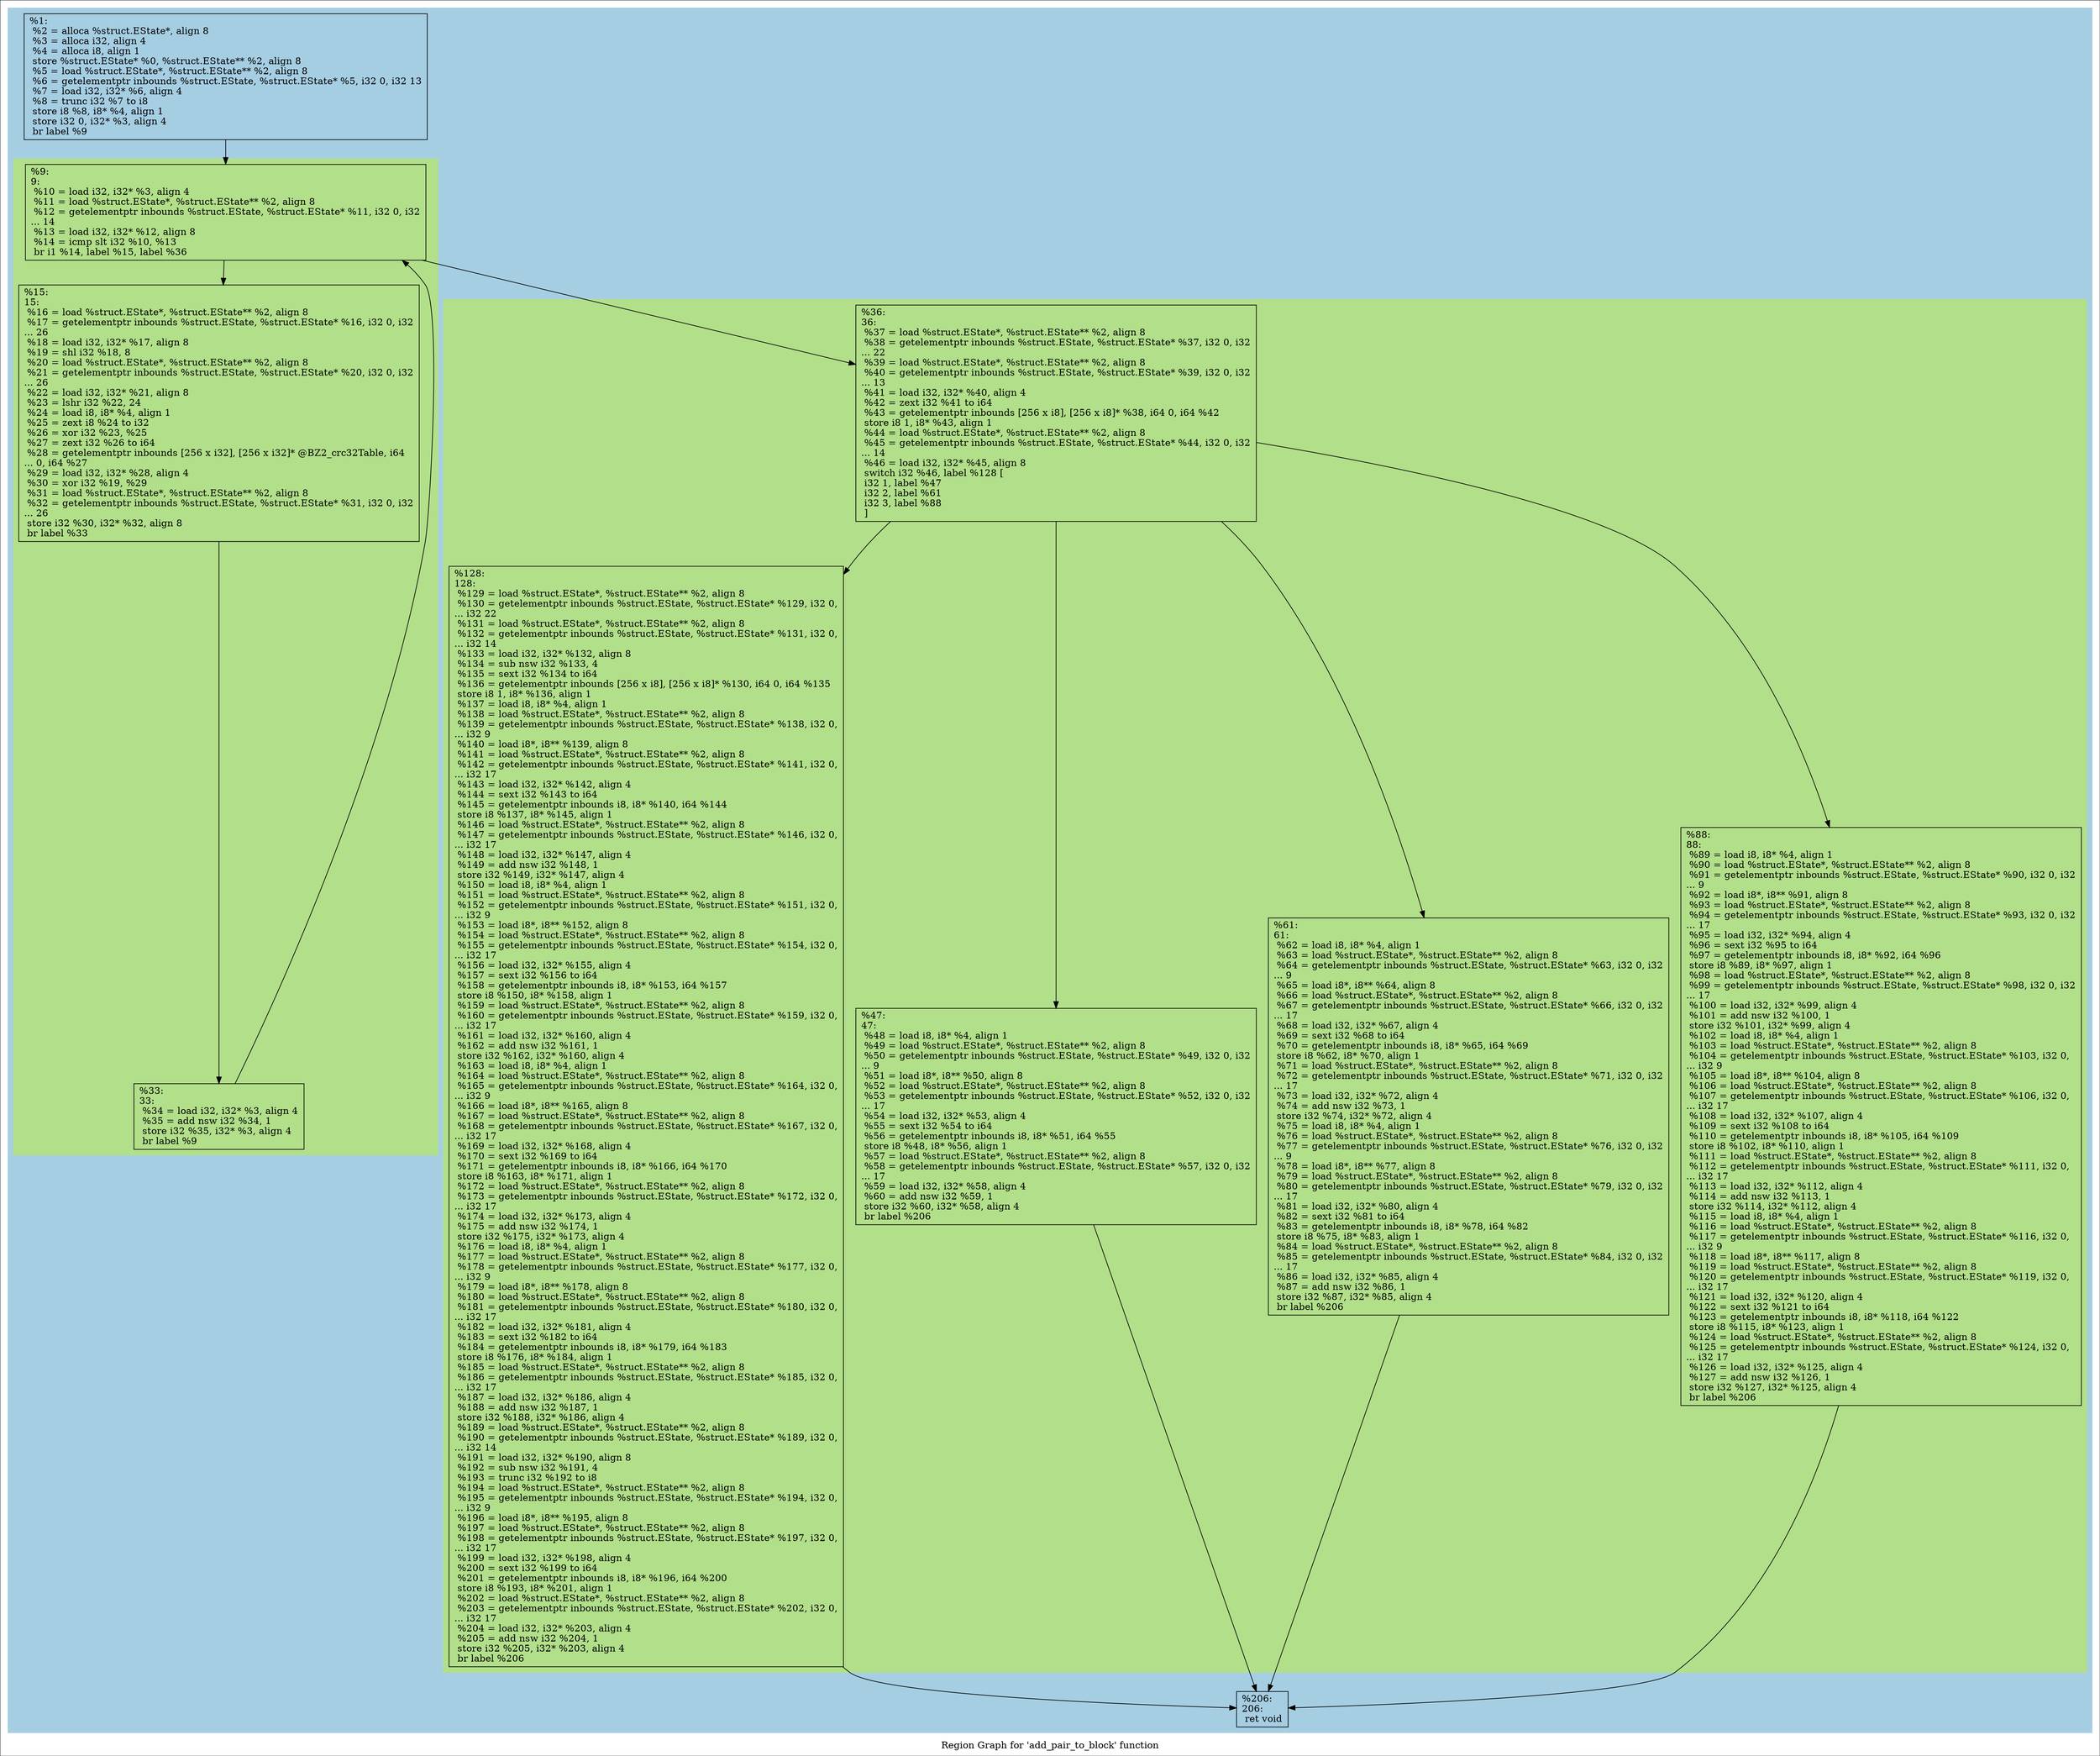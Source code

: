 digraph "Region Graph for 'add_pair_to_block' function" {
	label="Region Graph for 'add_pair_to_block' function";

	Node0xb41a20 [shape=record,label="{%1:\l  %2 = alloca %struct.EState*, align 8\l  %3 = alloca i32, align 4\l  %4 = alloca i8, align 1\l  store %struct.EState* %0, %struct.EState** %2, align 8\l  %5 = load %struct.EState*, %struct.EState** %2, align 8\l  %6 = getelementptr inbounds %struct.EState, %struct.EState* %5, i32 0, i32 13\l  %7 = load i32, i32* %6, align 4\l  %8 = trunc i32 %7 to i8\l  store i8 %8, i8* %4, align 1\l  store i32 0, i32* %3, align 4\l  br label %9\l}"];
	Node0xb41a20 -> Node0xbec750;
	Node0xbec750 [shape=record,label="{%9:\l9:                                                \l  %10 = load i32, i32* %3, align 4\l  %11 = load %struct.EState*, %struct.EState** %2, align 8\l  %12 = getelementptr inbounds %struct.EState, %struct.EState* %11, i32 0, i32\l... 14\l  %13 = load i32, i32* %12, align 8\l  %14 = icmp slt i32 %10, %13\l  br i1 %14, label %15, label %36\l}"];
	Node0xbec750 -> Node0x8c2450;
	Node0xbec750 -> Node0x8ecfb0;
	Node0x8c2450 [shape=record,label="{%15:\l15:                                               \l  %16 = load %struct.EState*, %struct.EState** %2, align 8\l  %17 = getelementptr inbounds %struct.EState, %struct.EState* %16, i32 0, i32\l... 26\l  %18 = load i32, i32* %17, align 8\l  %19 = shl i32 %18, 8\l  %20 = load %struct.EState*, %struct.EState** %2, align 8\l  %21 = getelementptr inbounds %struct.EState, %struct.EState* %20, i32 0, i32\l... 26\l  %22 = load i32, i32* %21, align 8\l  %23 = lshr i32 %22, 24\l  %24 = load i8, i8* %4, align 1\l  %25 = zext i8 %24 to i32\l  %26 = xor i32 %23, %25\l  %27 = zext i32 %26 to i64\l  %28 = getelementptr inbounds [256 x i32], [256 x i32]* @BZ2_crc32Table, i64\l... 0, i64 %27\l  %29 = load i32, i32* %28, align 4\l  %30 = xor i32 %19, %29\l  %31 = load %struct.EState*, %struct.EState** %2, align 8\l  %32 = getelementptr inbounds %struct.EState, %struct.EState* %31, i32 0, i32\l... 26\l  store i32 %30, i32* %32, align 8\l  br label %33\l}"];
	Node0x8c2450 -> Node0x8ce750;
	Node0x8ce750 [shape=record,label="{%33:\l33:                                               \l  %34 = load i32, i32* %3, align 4\l  %35 = add nsw i32 %34, 1\l  store i32 %35, i32* %3, align 4\l  br label %9\l}"];
	Node0x8ce750 -> Node0xbec750[constraint=false];
	Node0x8ecfb0 [shape=record,label="{%36:\l36:                                               \l  %37 = load %struct.EState*, %struct.EState** %2, align 8\l  %38 = getelementptr inbounds %struct.EState, %struct.EState* %37, i32 0, i32\l... 22\l  %39 = load %struct.EState*, %struct.EState** %2, align 8\l  %40 = getelementptr inbounds %struct.EState, %struct.EState* %39, i32 0, i32\l... 13\l  %41 = load i32, i32* %40, align 4\l  %42 = zext i32 %41 to i64\l  %43 = getelementptr inbounds [256 x i8], [256 x i8]* %38, i64 0, i64 %42\l  store i8 1, i8* %43, align 1\l  %44 = load %struct.EState*, %struct.EState** %2, align 8\l  %45 = getelementptr inbounds %struct.EState, %struct.EState* %44, i32 0, i32\l... 14\l  %46 = load i32, i32* %45, align 8\l  switch i32 %46, label %128 [\l    i32 1, label %47\l    i32 2, label %61\l    i32 3, label %88\l  ]\l}"];
	Node0x8ecfb0 -> Node0x8e88a0;
	Node0x8ecfb0 -> Node0x9b0600;
	Node0x8ecfb0 -> Node0xb77a50;
	Node0x8ecfb0 -> Node0xbe6940;
	Node0x8e88a0 [shape=record,label="{%128:\l128:                                              \l  %129 = load %struct.EState*, %struct.EState** %2, align 8\l  %130 = getelementptr inbounds %struct.EState, %struct.EState* %129, i32 0,\l... i32 22\l  %131 = load %struct.EState*, %struct.EState** %2, align 8\l  %132 = getelementptr inbounds %struct.EState, %struct.EState* %131, i32 0,\l... i32 14\l  %133 = load i32, i32* %132, align 8\l  %134 = sub nsw i32 %133, 4\l  %135 = sext i32 %134 to i64\l  %136 = getelementptr inbounds [256 x i8], [256 x i8]* %130, i64 0, i64 %135\l  store i8 1, i8* %136, align 1\l  %137 = load i8, i8* %4, align 1\l  %138 = load %struct.EState*, %struct.EState** %2, align 8\l  %139 = getelementptr inbounds %struct.EState, %struct.EState* %138, i32 0,\l... i32 9\l  %140 = load i8*, i8** %139, align 8\l  %141 = load %struct.EState*, %struct.EState** %2, align 8\l  %142 = getelementptr inbounds %struct.EState, %struct.EState* %141, i32 0,\l... i32 17\l  %143 = load i32, i32* %142, align 4\l  %144 = sext i32 %143 to i64\l  %145 = getelementptr inbounds i8, i8* %140, i64 %144\l  store i8 %137, i8* %145, align 1\l  %146 = load %struct.EState*, %struct.EState** %2, align 8\l  %147 = getelementptr inbounds %struct.EState, %struct.EState* %146, i32 0,\l... i32 17\l  %148 = load i32, i32* %147, align 4\l  %149 = add nsw i32 %148, 1\l  store i32 %149, i32* %147, align 4\l  %150 = load i8, i8* %4, align 1\l  %151 = load %struct.EState*, %struct.EState** %2, align 8\l  %152 = getelementptr inbounds %struct.EState, %struct.EState* %151, i32 0,\l... i32 9\l  %153 = load i8*, i8** %152, align 8\l  %154 = load %struct.EState*, %struct.EState** %2, align 8\l  %155 = getelementptr inbounds %struct.EState, %struct.EState* %154, i32 0,\l... i32 17\l  %156 = load i32, i32* %155, align 4\l  %157 = sext i32 %156 to i64\l  %158 = getelementptr inbounds i8, i8* %153, i64 %157\l  store i8 %150, i8* %158, align 1\l  %159 = load %struct.EState*, %struct.EState** %2, align 8\l  %160 = getelementptr inbounds %struct.EState, %struct.EState* %159, i32 0,\l... i32 17\l  %161 = load i32, i32* %160, align 4\l  %162 = add nsw i32 %161, 1\l  store i32 %162, i32* %160, align 4\l  %163 = load i8, i8* %4, align 1\l  %164 = load %struct.EState*, %struct.EState** %2, align 8\l  %165 = getelementptr inbounds %struct.EState, %struct.EState* %164, i32 0,\l... i32 9\l  %166 = load i8*, i8** %165, align 8\l  %167 = load %struct.EState*, %struct.EState** %2, align 8\l  %168 = getelementptr inbounds %struct.EState, %struct.EState* %167, i32 0,\l... i32 17\l  %169 = load i32, i32* %168, align 4\l  %170 = sext i32 %169 to i64\l  %171 = getelementptr inbounds i8, i8* %166, i64 %170\l  store i8 %163, i8* %171, align 1\l  %172 = load %struct.EState*, %struct.EState** %2, align 8\l  %173 = getelementptr inbounds %struct.EState, %struct.EState* %172, i32 0,\l... i32 17\l  %174 = load i32, i32* %173, align 4\l  %175 = add nsw i32 %174, 1\l  store i32 %175, i32* %173, align 4\l  %176 = load i8, i8* %4, align 1\l  %177 = load %struct.EState*, %struct.EState** %2, align 8\l  %178 = getelementptr inbounds %struct.EState, %struct.EState* %177, i32 0,\l... i32 9\l  %179 = load i8*, i8** %178, align 8\l  %180 = load %struct.EState*, %struct.EState** %2, align 8\l  %181 = getelementptr inbounds %struct.EState, %struct.EState* %180, i32 0,\l... i32 17\l  %182 = load i32, i32* %181, align 4\l  %183 = sext i32 %182 to i64\l  %184 = getelementptr inbounds i8, i8* %179, i64 %183\l  store i8 %176, i8* %184, align 1\l  %185 = load %struct.EState*, %struct.EState** %2, align 8\l  %186 = getelementptr inbounds %struct.EState, %struct.EState* %185, i32 0,\l... i32 17\l  %187 = load i32, i32* %186, align 4\l  %188 = add nsw i32 %187, 1\l  store i32 %188, i32* %186, align 4\l  %189 = load %struct.EState*, %struct.EState** %2, align 8\l  %190 = getelementptr inbounds %struct.EState, %struct.EState* %189, i32 0,\l... i32 14\l  %191 = load i32, i32* %190, align 8\l  %192 = sub nsw i32 %191, 4\l  %193 = trunc i32 %192 to i8\l  %194 = load %struct.EState*, %struct.EState** %2, align 8\l  %195 = getelementptr inbounds %struct.EState, %struct.EState* %194, i32 0,\l... i32 9\l  %196 = load i8*, i8** %195, align 8\l  %197 = load %struct.EState*, %struct.EState** %2, align 8\l  %198 = getelementptr inbounds %struct.EState, %struct.EState* %197, i32 0,\l... i32 17\l  %199 = load i32, i32* %198, align 4\l  %200 = sext i32 %199 to i64\l  %201 = getelementptr inbounds i8, i8* %196, i64 %200\l  store i8 %193, i8* %201, align 1\l  %202 = load %struct.EState*, %struct.EState** %2, align 8\l  %203 = getelementptr inbounds %struct.EState, %struct.EState* %202, i32 0,\l... i32 17\l  %204 = load i32, i32* %203, align 4\l  %205 = add nsw i32 %204, 1\l  store i32 %205, i32* %203, align 4\l  br label %206\l}"];
	Node0x8e88a0 -> Node0x9b1760;
	Node0x9b1760 [shape=record,label="{%206:\l206:                                              \l  ret void\l}"];
	Node0x9b0600 [shape=record,label="{%47:\l47:                                               \l  %48 = load i8, i8* %4, align 1\l  %49 = load %struct.EState*, %struct.EState** %2, align 8\l  %50 = getelementptr inbounds %struct.EState, %struct.EState* %49, i32 0, i32\l... 9\l  %51 = load i8*, i8** %50, align 8\l  %52 = load %struct.EState*, %struct.EState** %2, align 8\l  %53 = getelementptr inbounds %struct.EState, %struct.EState* %52, i32 0, i32\l... 17\l  %54 = load i32, i32* %53, align 4\l  %55 = sext i32 %54 to i64\l  %56 = getelementptr inbounds i8, i8* %51, i64 %55\l  store i8 %48, i8* %56, align 1\l  %57 = load %struct.EState*, %struct.EState** %2, align 8\l  %58 = getelementptr inbounds %struct.EState, %struct.EState* %57, i32 0, i32\l... 17\l  %59 = load i32, i32* %58, align 4\l  %60 = add nsw i32 %59, 1\l  store i32 %60, i32* %58, align 4\l  br label %206\l}"];
	Node0x9b0600 -> Node0x9b1760;
	Node0xb77a50 [shape=record,label="{%61:\l61:                                               \l  %62 = load i8, i8* %4, align 1\l  %63 = load %struct.EState*, %struct.EState** %2, align 8\l  %64 = getelementptr inbounds %struct.EState, %struct.EState* %63, i32 0, i32\l... 9\l  %65 = load i8*, i8** %64, align 8\l  %66 = load %struct.EState*, %struct.EState** %2, align 8\l  %67 = getelementptr inbounds %struct.EState, %struct.EState* %66, i32 0, i32\l... 17\l  %68 = load i32, i32* %67, align 4\l  %69 = sext i32 %68 to i64\l  %70 = getelementptr inbounds i8, i8* %65, i64 %69\l  store i8 %62, i8* %70, align 1\l  %71 = load %struct.EState*, %struct.EState** %2, align 8\l  %72 = getelementptr inbounds %struct.EState, %struct.EState* %71, i32 0, i32\l... 17\l  %73 = load i32, i32* %72, align 4\l  %74 = add nsw i32 %73, 1\l  store i32 %74, i32* %72, align 4\l  %75 = load i8, i8* %4, align 1\l  %76 = load %struct.EState*, %struct.EState** %2, align 8\l  %77 = getelementptr inbounds %struct.EState, %struct.EState* %76, i32 0, i32\l... 9\l  %78 = load i8*, i8** %77, align 8\l  %79 = load %struct.EState*, %struct.EState** %2, align 8\l  %80 = getelementptr inbounds %struct.EState, %struct.EState* %79, i32 0, i32\l... 17\l  %81 = load i32, i32* %80, align 4\l  %82 = sext i32 %81 to i64\l  %83 = getelementptr inbounds i8, i8* %78, i64 %82\l  store i8 %75, i8* %83, align 1\l  %84 = load %struct.EState*, %struct.EState** %2, align 8\l  %85 = getelementptr inbounds %struct.EState, %struct.EState* %84, i32 0, i32\l... 17\l  %86 = load i32, i32* %85, align 4\l  %87 = add nsw i32 %86, 1\l  store i32 %87, i32* %85, align 4\l  br label %206\l}"];
	Node0xb77a50 -> Node0x9b1760;
	Node0xbe6940 [shape=record,label="{%88:\l88:                                               \l  %89 = load i8, i8* %4, align 1\l  %90 = load %struct.EState*, %struct.EState** %2, align 8\l  %91 = getelementptr inbounds %struct.EState, %struct.EState* %90, i32 0, i32\l... 9\l  %92 = load i8*, i8** %91, align 8\l  %93 = load %struct.EState*, %struct.EState** %2, align 8\l  %94 = getelementptr inbounds %struct.EState, %struct.EState* %93, i32 0, i32\l... 17\l  %95 = load i32, i32* %94, align 4\l  %96 = sext i32 %95 to i64\l  %97 = getelementptr inbounds i8, i8* %92, i64 %96\l  store i8 %89, i8* %97, align 1\l  %98 = load %struct.EState*, %struct.EState** %2, align 8\l  %99 = getelementptr inbounds %struct.EState, %struct.EState* %98, i32 0, i32\l... 17\l  %100 = load i32, i32* %99, align 4\l  %101 = add nsw i32 %100, 1\l  store i32 %101, i32* %99, align 4\l  %102 = load i8, i8* %4, align 1\l  %103 = load %struct.EState*, %struct.EState** %2, align 8\l  %104 = getelementptr inbounds %struct.EState, %struct.EState* %103, i32 0,\l... i32 9\l  %105 = load i8*, i8** %104, align 8\l  %106 = load %struct.EState*, %struct.EState** %2, align 8\l  %107 = getelementptr inbounds %struct.EState, %struct.EState* %106, i32 0,\l... i32 17\l  %108 = load i32, i32* %107, align 4\l  %109 = sext i32 %108 to i64\l  %110 = getelementptr inbounds i8, i8* %105, i64 %109\l  store i8 %102, i8* %110, align 1\l  %111 = load %struct.EState*, %struct.EState** %2, align 8\l  %112 = getelementptr inbounds %struct.EState, %struct.EState* %111, i32 0,\l... i32 17\l  %113 = load i32, i32* %112, align 4\l  %114 = add nsw i32 %113, 1\l  store i32 %114, i32* %112, align 4\l  %115 = load i8, i8* %4, align 1\l  %116 = load %struct.EState*, %struct.EState** %2, align 8\l  %117 = getelementptr inbounds %struct.EState, %struct.EState* %116, i32 0,\l... i32 9\l  %118 = load i8*, i8** %117, align 8\l  %119 = load %struct.EState*, %struct.EState** %2, align 8\l  %120 = getelementptr inbounds %struct.EState, %struct.EState* %119, i32 0,\l... i32 17\l  %121 = load i32, i32* %120, align 4\l  %122 = sext i32 %121 to i64\l  %123 = getelementptr inbounds i8, i8* %118, i64 %122\l  store i8 %115, i8* %123, align 1\l  %124 = load %struct.EState*, %struct.EState** %2, align 8\l  %125 = getelementptr inbounds %struct.EState, %struct.EState* %124, i32 0,\l... i32 17\l  %126 = load i32, i32* %125, align 4\l  %127 = add nsw i32 %126, 1\l  store i32 %127, i32* %125, align 4\l  br label %206\l}"];
	Node0xbe6940 -> Node0x9b1760;
	colorscheme = "paired12"
        subgraph cluster_0xc04380 {
          label = "";
          style = filled;
          color = 1
          subgraph cluster_0xc16240 {
            label = "";
            style = filled;
            color = 3
            Node0xbec750;
            Node0x8c2450;
            Node0x8ce750;
          }
          subgraph cluster_0xc4dec0 {
            label = "";
            style = filled;
            color = 3
            Node0x8ecfb0;
            Node0x8e88a0;
            Node0x9b0600;
            Node0xb77a50;
            Node0xbe6940;
          }
          Node0xb41a20;
          Node0x9b1760;
        }
}
